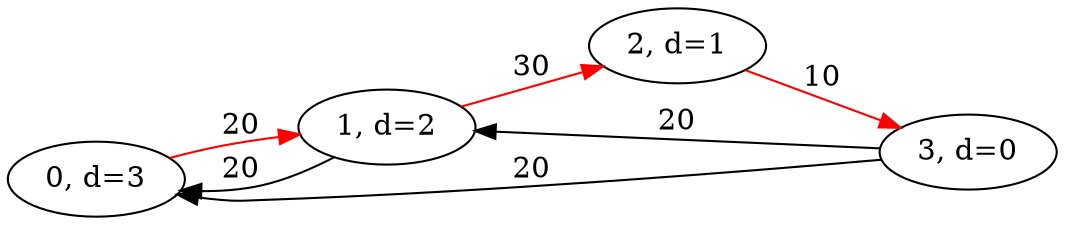 digraph G {
rankdir=LR
a6_0 -> a6_1 [label="20",color=red]
a6_0 [label="0, d=3"]
a6_1 -> a6_0 [label="20"]
a6_1 -> a6_2 [label="30",color=red]
a6_1 [label="1, d=2"]
a6_2 -> a6_3 [label="10",color=red]
a6_2 [label="2, d=1"]
a6_3 -> a6_0 [label="20"]
a6_3 -> a6_1 [label="20"]
a6_3 [label="3, d=0"]
}
